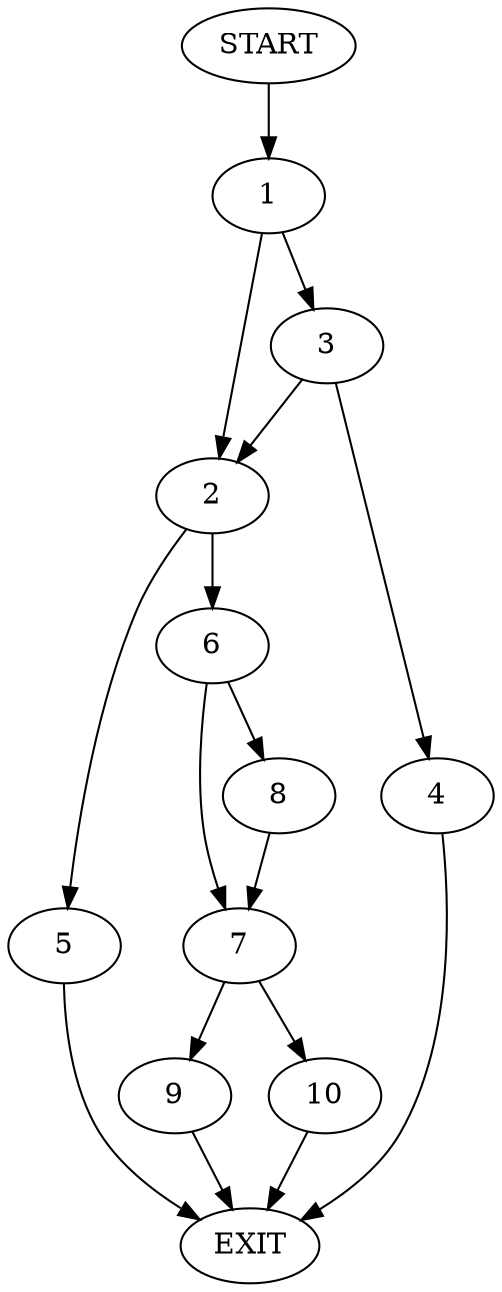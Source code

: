 digraph {
0 [label="START"]
11 [label="EXIT"]
0 -> 1
1 -> 2
1 -> 3
3 -> 2
3 -> 4
2 -> 5
2 -> 6
4 -> 11
6 -> 7
6 -> 8
5 -> 11
8 -> 7
7 -> 9
7 -> 10
9 -> 11
10 -> 11
}
